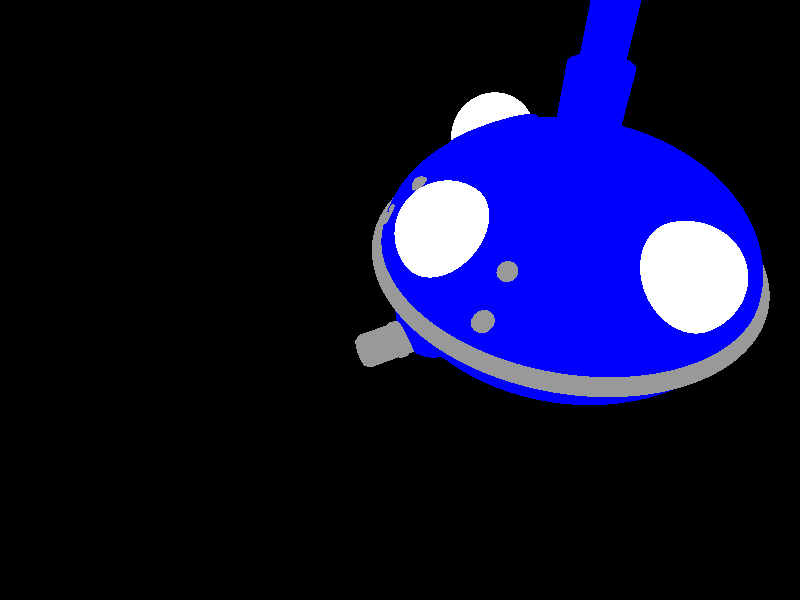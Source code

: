 //--global--------------------------
//--includes------------------------
//--declares------------------------

//user controls - feel free to edit these values
#declare bMuzzle = false;

//BE CAREFUL WHEN EDITING PAST THIS POINT!!!!

//mode - controls the textures used
#declare bEdit = false;

//textures
#if (bEdit)
  #declare tSteel = texture {
                     pigment {
                       colour rgb <1,1,0>
                     }
                   }
  #declare tBlue = texture {
                     pigment {
                       colour rgb <1,0,1>
                     }
                   }
  #declare tWhite = texture {
                     pigment {
                       colour rgb <0,1,1>
                     }
                   }
#else
  #declare tSteel = texture {
                     pigment {
                       colour rgb .6
                     }
                     finish {
                       reflection .6
                       phong .2
                       metallic
                     }
                   }
  #declare tBlue = texture {
                     pigment {
                       colour rgb <0,0,1>
                     }
                     finish {
                       phong .3
                       reflection .2
                       metallic
                     }
                   }
  #declare tWhite = texture {
                     pigment {
                       colour rgb <1,1,1>
                     }
                     finish {
                       phong .3
                     }
                   }
#end

//components
#declare oEye = union {
                  //eye
                  difference {
                    sphere {
                      <0,0,0>,.5
                    }                    
                    //pupils
                    cone {
                      <0,0,0>,0,
                      <.5,0,0>,.03
                    }
                    cone {
                      <0,0,0>,0,
                      <.5,0,0>,.03
                      rotate <0,-6,8>
                    }
                    cone {
                      <0,0,0>,0,
                      <.5,0,0>,.03
                      rotate <0,6,8>
                    }
                    texture {
                      tWhite
                    }
                    translate <0,.65,0>
                  }
                  //collar
                  torus {
                    .5,.08
                    texture {
                      tBlue
                    }
                    rotate <0,0,-40>
                    translate <0,.65,0>
                  }
                  translate <1.5,0,0>
                }
#declare oArmLink = union {
                      //joint
                      sphere {
                        <0,0,0>,.25
                        texture {
                          tSteel
                        }               
                      }
                      //collar
                      torus {
                        .23,.02
                        texture {
                          tBlue
                        }
                        rotate <0,0,50>
                        translate <.063,-.056,0>
                      }
                      difference {
                        blob {
                          sphere {
                            <0,0,0>,.4,.2
                            scale <1,.8,.8>
                          }
                          cylinder {
                            <-.3,0,0>,
                            <.6,0,0>,
                            .25, .2
                          }
                          threshold .1
                        }
                        box {
                          -.15,
                          .15
                          translate <.785,0,0>
                        }
                        texture {
                          tBlue
                        }
                        translate <.6,-.2,0>
                      }
                      translate <1.7,-.5,0>
                    }
//objects
#declare oBody = union {
                  //main body
                  sphere {
                    <0,0,0>,
                    2
                    scale <1,.6,1>
                    texture {
                      tBlue
                    }
                  }
                  //belt
                  torus {
                    2,.1
                    texture {
                      tSteel
                    }
                  }
                  //antenna
                  difference {
                    union {
                      cylinder {
                        <0,0,0>,
                        <0,1.3,0>,
                        .4
                      }
                      cylinder {
                        <0,0,0>,
                        <0,2,0>,
                        .3
                      }
                      cylinder {
                        <0,0,0>,
                        <0,2.8,0>,
                        .2
                      }
                    }
                    cylinder {
                      <0,0,0>,
                      <0,2.9,0>,
                      .14
                    }
                    texture {
                      tBlue
                    }
                  }
                  //eyes
                  object {
                    oEye
                  }
                  object {
                    oEye
                    rotate <0,-90,0>
                  }
                  object {
                    oEye
                    rotate <0,90,0>
                  }
                  //extras
                  union {
                    sphere {
                      <1.35,.7,-.8>,.1
                    }
                    sphere {
                      <1.35,.7,.8>,.1
                    }
                    difference {
                      cylinder {
                        <0,0,0>,
                        <2.01,0,0>,
                        .1
                        scale <1,1/.6,1>
                      }
                      box {
                        <2.0,-.04,-.1>,
                        <2.011,.02,.1>
                      }
                      rotate <0,28,12/.6>
                      scale <1,.6,1>
                    }
                    difference {
                      cylinder {
                        <0,0,0>,
                        <2.01,0,0>,
                        .1
                        scale <1,1/.6,1>
                      }
                      box {
                        <2.0,-.04,-.1>,
                        <2.011,.02,.1>
                      }
                      rotate <0,-28,12/.6>
                      scale <1,.6,1>
                    }
                    texture {
                      tSteel
                    }
                  }
                }
#declare oCannon =  union {
                      union {
                        //joint
                        sphere {
                          <0,0,0>,.4
                        }
                        //collar
                        torus {
                          .35,.05
                          rotate <0,0,45>
                          translate <.1,-.1,0>
                        }
                        texture {
                          tBlue
                        } 
                      }
                      //cannon
                      union {
                        difference {
                          union {
                            cylinder {
                              <0,-.1,0>,
                              <.8,-.1,0>,
                              .18
                            }
                            cone {
                              <.8,-.1,0>,.18
                              <.85,-.1,0>,.15
                            }
                            torus {
                              .18,.02
                              rotate <0,0,90>
                              translate <.4,-.1,0>
                            }
                            torus {
                              .18,.02
                              rotate <0,0,90>
                              translate <.45,-.1,0>
                            }
                          }
                          cylinder {
                            <0,-.1,0>,
                            <.851,-.1,0>,
                            .12
                          }
                          cylinder {
                            <.73,-.1,-.181>,
                            <.73,-.1,.181>,
                            .04
                          }
                          cylinder {
                            <.55,-.1,-.181>,
                            <.55,-.1,.181>,
                            .04
                          }
                          box {
                            <.73,-.06,-.181>,
                            <.55,-.14,.181>
                          }
                        }
                        #if (bMuzzle)
                          //muzzle
                          difference {
                            union {
                              cylinder {
                                <.45,-.1,0>,
                                <.81,-.1,0>,
                                .2
                              }
                              cone {
                                <.81,-.1,0>,.2
                                <.86,-.1,0>,.17
                              }
                            }
                            cylinder {
                              <0,-.1,0>,
                              <.838,-.1,0>,
                              .182
                            }
                            cylinder {
                              <.837,-.1,-.115>,
                              <.9,-.1,-.115>,
                              .03
                            }
                            cylinder {
                              <.837,-.1,.115>,
                              <.9,-.1,.115>,
                              .03
                            }
                            box {
                              <.837,-.13,-.115>,
                              <.9,-.07,.115>
                            }
                          }
                          //T-bar
                          box {
                            <.73,-.065,-.3>,
                            <.55,-.135,.3>
                          }
                          difference {
                            box {
                              <.83,-.065,.3>,
                              <.48,-.135,.54>
                            }
                            box {
                              <.79,-.0649,.36>,
                              <.52,-.1351,.48>
                            }
                          }
                        #end 
                        texture {
                          tSteel
                        }
                      }
                      translate <1.6,-.45,0>                    
                    }
#declare oLeftArm = union {
                      //arm
                      object {
                        oArmLink
                      }
                      //hand
                      union {
                        difference {
                          sphere {
                            <0,0,0>,
                            1
                            scale <1,.2,.2>
                          }
                          box {
                            <.75,-1,-1>,
                            <-1,1,1>
                            scale <1,.2,.2>
                          }
                          cylinder {
                            <.75,0,0>,
                            <1.1,0,0>,
                            .015
                          }
                          box {
                            <.8,0,-.015>,
                            <.98,1,.015>
                          }
                          box {
                            <.8,0,-.015>,
                            <.98,1,.015>
                            rotate <120,0,0>
                          }
                          box {
                            <.8,0,-.015>,
                            <.98,1,.015>
                            rotate <-120,0,0>
                          }
                        }
                        //--fingers
                        
                        texture {
                          tSteel
                        }
                        translate <2.18,-.7,0>
                      }
                      rotate 0//<0,-20,0>
                    }
#declare oRightArm = union {
                       object {
                         oArmLink
                       }
                       rotate <0,20,0>
                     }
#declare oLeftLeg = 0;
#declare oRightLeg = 0;
#declare oPod = 0;
                   
//--objects-------------------------

//axis
#if (bEdit)
//--x
  cylinder {
    <0,0,0>,
    <10,0,0>,
    .1
    pigment {
      colour rgb <1,0,0>
    }
  }
//--y
  cylinder {
    <0,0,0>,
    <0,10,0>,
    .1
    pigment {
      colour rgb <0,1,0>
    }
  }
//--z
  cylinder {
    <0,0,0>,
    <0,0,10>,
    .1
    pigment {
      colour rgb <0,0,1>
    }
  }
#end
//tachikoma
union {
//--body
  object {
    oBody
  }
  object {
    oCannon
  }
//--arms
/*  object {
    oLeftArm
  }*/
}

//--lights--------------------------

// create a regular point light source
light_source {
  0*x                  // light's position (translated below)
  color rgb <1,1,1>    // light's color
  translate <20, 20, 40>
}

//--camera--------------------------

// perspective (default) camera
camera {
  //<8,8,8>    - main view
  //<4,4,4>    - main view zoom
  //<8,-8,8>   - underside view
  //<5,.65,0>  - front eye
  //<5,-.65,0> - cannon
  //<3,-.65,2> - cannon detail
  location  <4,4,4>
  look_at   <2,0,0>
  right     x*image_width/image_height
}


